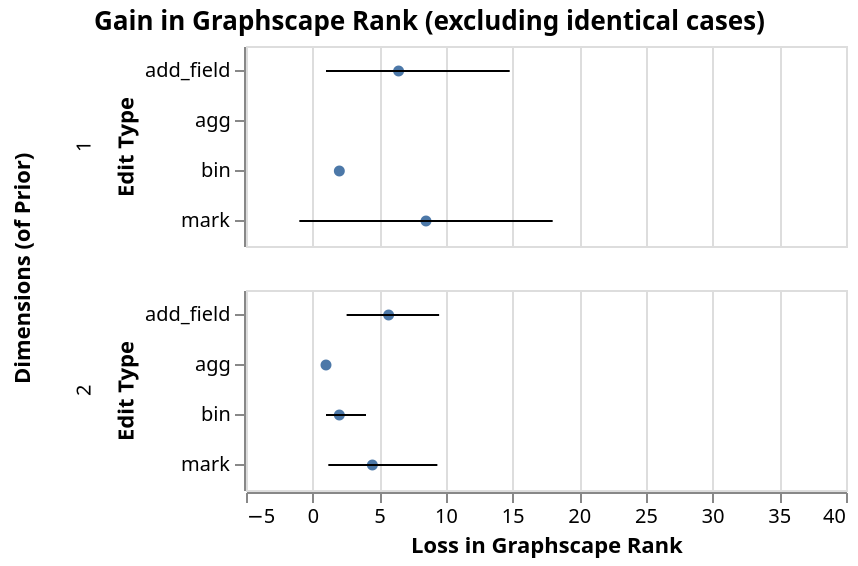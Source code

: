{
  "$schema": "https://vega.github.io/schema/vega-lite/v5.json",
  "description": "A simple bar chart with embedded data.",
  "facet": {
    "row": {
      "field": "prior_dimensions",
      "type": "nominal",
      "title": "Dimensions (of Prior)"
    }
  },
  "title": {
    "text": "Gain in Graphscape Rank (excluding identical cases)",
    "anchor": "middle"
  },
  "background": "white",
  "transform": [
    {
      "filter": "datum.prior_dimensions !== null && !(datum.delta_dr === 0 && datum.delta_gr === 0)"
    },
    {
      "calculate": "-datum.delta_dr",
      "as": "neg_delta_dr"
    }
  ],
  "spec": {
    "width": 300,
    "height": 100,
    "encoding": {
      "y": {
        "field": "edit_type",
        "type": "nominal",
        "title": "Edit Type"
      }
    },
    "layer": [
      {
        "mark": {
          "type": "point",
          "filled": true
        },
        "encoding": {
          "x": {
            "field": "neg_delta_dr",
            "type": "quantitative",
            "aggregate": "mean"
          }
        }
      },
      {
        "mark": {
          "type": "errorbar",
          "extent": "ci"
        },
        "encoding": {
          "x": {
            "field": "neg_delta_dr",
            "type": "quantitative",
            "scale": {
              "domain": [
                -5,
                40
              ]
            },
            "title": "Loss in Graphscape Rank"
          }
        }
      }
    ]
  },
  "data": {
    "values": [
      {
        "prior_query": "q",
        "prior_dimensions": 1,
        "edit": "tick <> point",
        "edit_type": "mark",
        "cdr": 0,
        "adr": 0,
        "cgr": 0,
        "agr": 0,
        "delta_dr": 0,
        "delta_gr": 0,
        "anchored_gain_in_sum_rank": 0,
        "delta_dr_assume": 0,
        "delta_gr_assume": 0,
        "anchored_gain_in_sum_rank_assume": 0,
        "cds": 16,
        "cgs": 1,
        "ads": 22,
        "ags": 1
      },
      {
        "prior_query": "q",
        "prior_dimensions": 1,
        "edit": "tick <> bar",
        "edit_type": "mark",
        "cdr": 1,
        "adr": 0,
        "cgr": 5,
        "agr": 0,
        "delta_dr": 1,
        "delta_gr": 5,
        "anchored_gain_in_sum_rank": 6,
        "delta_dr_assume": 1,
        "delta_gr_assume": 5,
        "anchored_gain_in_sum_rank_assume": 6,
        "cds": 13,
        "cgs": 582,
        "ads": 19,
        "ags": 65
      },
      {
        "prior_query": "q",
        "prior_dimensions": 1,
        "edit": "tick <> line",
        "edit_type": "mark",
        "cdr": 0,
        "adr": 0,
        "cgr": 4,
        "agr": 4,
        "delta_dr": 0,
        "delta_gr": 0,
        "anchored_gain_in_sum_rank": 0,
        "delta_dr_assume": 0,
        "delta_gr_assume": 0,
        "anchored_gain_in_sum_rank_assume": 0,
        "cds": 33,
        "cgs": 583,
        "ads": 39,
        "ags": 583
      },
      {
        "prior_query": "q",
        "prior_dimensions": 1,
        "edit": "tick <> area",
        "edit_type": "mark",
        "cdr": 0,
        "adr": 0,
        "cgr": 4,
        "agr": 4,
        "delta_dr": 0,
        "delta_gr": 0,
        "anchored_gain_in_sum_rank": 0,
        "delta_dr_assume": 0,
        "delta_gr_assume": 0,
        "anchored_gain_in_sum_rank_assume": 0,
        "cds": 33,
        "cgs": 584,
        "ads": 39,
        "ags": 584
      },
      {
        "prior_query": "q",
        "prior_dimensions": 1,
        "edit": "tick <> tick",
        "edit_type": "mark",
        "cdr": 0,
        "adr": 0,
        "cgr": 0,
        "agr": 0,
        "delta_dr": 0,
        "delta_gr": 0,
        "anchored_gain_in_sum_rank": 0,
        "delta_dr_assume": 0,
        "delta_gr_assume": 0,
        "anchored_gain_in_sum_rank_assume": 0,
        "cds": 6,
        "cgs": 0,
        "ads": 12,
        "ags": 0
      },
      {
        "prior_query": "q",
        "prior_dimensions": null,
        "edit": "tick <> rect",
        "edit_type": null,
        "cdr": null,
        "adr": null,
        "cgr": null,
        "agr": null,
        "delta_dr": null,
        "delta_gr": null,
        "anchored_gain_in_sum_rank": null,
        "delta_dr_assume": null,
        "delta_gr_assume": null,
        "anchored_gain_in_sum_rank_assume": null,
        "cds": null,
        "cgs": null,
        "ads": null,
        "ags": null
      },
      {
        "prior_query": "q",
        "prior_dimensions": 1,
        "edit": "+ raw(q)",
        "edit_type": "add_field",
        "cdr": 1,
        "adr": 0,
        "cgr": null,
        "agr": 9,
        "delta_dr": 1,
        "delta_gr": null,
        "anchored_gain_in_sum_rank": null,
        "delta_dr_assume": 1,
        "delta_gr_assume": 32,
        "anchored_gain_in_sum_rank_assume": 33,
        "cds": 12,
        "cgs": 1375,
        "ads": 18,
        "ags": 460
      },
      {
        "prior_query": "q",
        "prior_dimensions": 1,
        "edit": "+ bin(q)",
        "edit_type": "add_field",
        "cdr": 0,
        "adr": 2,
        "cgr": null,
        "agr": 5,
        "delta_dr": -2,
        "delta_gr": null,
        "anchored_gain_in_sum_rank": null,
        "delta_dr_assume": -2,
        "delta_gr_assume": 36,
        "anchored_gain_in_sum_rank_assume": 34,
        "cds": 15,
        "cgs": 1374,
        "ads": 22,
        "ags": 459
      },
      {
        "prior_query": "q",
        "prior_dimensions": 1,
        "edit": "+ agg(q)",
        "edit_type": "add_field",
        "cdr": 0,
        "adr": 0,
        "cgr": 26,
        "agr": 26,
        "delta_dr": 0,
        "delta_gr": 0,
        "anchored_gain_in_sum_rank": 0,
        "delta_dr_assume": 0,
        "delta_gr_assume": 0,
        "anchored_gain_in_sum_rank_assume": 0,
        "cds": 20,
        "cgs": 583,
        "ads": 26,
        "ags": 583
      },
      {
        "prior_query": "q",
        "prior_dimensions": 1,
        "edit": "+ raw(n)",
        "edit_type": "add_field",
        "cdr": 0,
        "adr": 0,
        "cgr": 5,
        "agr": 5,
        "delta_dr": 0,
        "delta_gr": 0,
        "anchored_gain_in_sum_rank": 0,
        "delta_dr_assume": 0,
        "delta_gr_assume": 0,
        "anchored_gain_in_sum_rank_assume": 0,
        "cds": 24,
        "cgs": 459,
        "ads": 30,
        "ags": 459
      },
      {
        "prior_query": "q",
        "prior_dimensions": 1,
        "edit": "<- bin(q)",
        "edit_type": "bin",
        "cdr": 0,
        "adr": 2,
        "cgr": 13,
        "agr": 6,
        "delta_dr": -2,
        "delta_gr": 7,
        "anchored_gain_in_sum_rank": 5,
        "delta_dr_assume": -2,
        "delta_gr_assume": 7,
        "anchored_gain_in_sum_rank_assume": 5,
        "cds": 13,
        "cgs": 582,
        "ads": 20,
        "ags": 522
      },
      {
        "prior_query": "q",
        "prior_dimensions": 1,
        "edit": "<- agg(q)",
        "edit_type": "agg",
        "cdr": 0,
        "adr": 0,
        "cgr": 2,
        "agr": 2,
        "delta_dr": 0,
        "delta_gr": 0,
        "anchored_gain_in_sum_rank": 0,
        "delta_dr_assume": 0,
        "delta_gr_assume": 0,
        "anchored_gain_in_sum_rank_assume": 0,
        "cds": 13,
        "cgs": 65,
        "ads": 19,
        "ags": 65
      },
      {
        "prior_query": "q x q",
        "prior_dimensions": 2,
        "edit": "point <> point",
        "edit_type": "mark",
        "cdr": 0,
        "adr": 1,
        "cgr": null,
        "agr": 0,
        "delta_dr": -1,
        "delta_gr": null,
        "anchored_gain_in_sum_rank": null,
        "delta_dr_assume": -1,
        "delta_gr_assume": 41,
        "anchored_gain_in_sum_rank_assume": 40,
        "cds": 12,
        "cgs": 888,
        "ads": 24,
        "ags": 0
      },
      {
        "prior_query": "q x q",
        "prior_dimensions": 2,
        "edit": "point <> bar",
        "edit_type": "mark",
        "cdr": 0,
        "adr": 1,
        "cgr": 7,
        "agr": 1,
        "delta_dr": -1,
        "delta_gr": 6,
        "anchored_gain_in_sum_rank": 5,
        "delta_dr_assume": -1,
        "delta_gr_assume": 6,
        "anchored_gain_in_sum_rank_assume": 5,
        "cds": 20,
        "cgs": 1075,
        "ads": 32,
        "ags": 187
      },
      {
        "prior_query": "q x q",
        "prior_dimensions": 2,
        "edit": "point <> line",
        "edit_type": "mark",
        "cdr": 1,
        "adr": 1,
        "cgr": 0,
        "agr": 0,
        "delta_dr": 0,
        "delta_gr": 0,
        "anchored_gain_in_sum_rank": 0,
        "delta_dr_assume": 0,
        "delta_gr_assume": 0,
        "anchored_gain_in_sum_rank_assume": 0,
        "cds": 32,
        "cgs": 3,
        "ads": 44,
        "ags": 3
      },
      {
        "prior_query": "q x q",
        "prior_dimensions": 2,
        "edit": "point <> area",
        "edit_type": "mark",
        "cdr": 0,
        "adr": 1,
        "cgr": 20,
        "agr": 0,
        "delta_dr": -1,
        "delta_gr": 20,
        "anchored_gain_in_sum_rank": 19,
        "delta_dr_assume": -1,
        "delta_gr_assume": 20,
        "anchored_gain_in_sum_rank_assume": 19,
        "cds": 32,
        "cgs": 892,
        "ads": 44,
        "ags": 4
      },
      {
        "prior_query": "q x q",
        "prior_dimensions": 2,
        "edit": "point <> tick",
        "edit_type": "mark",
        "cdr": 1,
        "adr": 3,
        "cgr": 1,
        "agr": 0,
        "delta_dr": -2,
        "delta_gr": 1,
        "anchored_gain_in_sum_rank": -1,
        "delta_dr_assume": -2,
        "delta_gr_assume": 1,
        "anchored_gain_in_sum_rank_assume": -1,
        "cds": 15,
        "cgs": 123,
        "ads": 28,
        "ags": 63
      },
      {
        "prior_query": "q x q",
        "prior_dimensions": 2,
        "edit": "point <> rect",
        "edit_type": "mark",
        "cdr": 1,
        "adr": 8,
        "cgr": 7,
        "agr": 4,
        "delta_dr": -7,
        "delta_gr": 3,
        "anchored_gain_in_sum_rank": -4,
        "delta_dr_assume": -7,
        "delta_gr_assume": 3,
        "anchored_gain_in_sum_rank_assume": -4,
        "cds": 33,
        "cgs": 698,
        "ads": 47,
        "ags": 578
      },
      {
        "prior_query": "q x q",
        "prior_dimensions": 2,
        "edit": "+ raw(q)",
        "edit_type": "add_field",
        "cdr": 0,
        "adr": 2,
        "cgr": null,
        "agr": 0,
        "delta_dr": -2,
        "delta_gr": null,
        "anchored_gain_in_sum_rank": null,
        "delta_dr_assume": -2,
        "delta_gr_assume": 41,
        "anchored_gain_in_sum_rank_assume": 39,
        "cds": 20,
        "cgs": 1370,
        "ads": 32,
        "ags": 453
      },
      {
        "prior_query": "q x q",
        "prior_dimensions": 2,
        "edit": "+ bin(q)",
        "edit_type": "add_field",
        "cdr": 0,
        "adr": null,
        "cgr": null,
        "agr": 0,
        "delta_dr": null,
        "delta_gr": null,
        "anchored_gain_in_sum_rank": null,
        "delta_dr_assume": -41,
        "delta_gr_assume": 41,
        "anchored_gain_in_sum_rank_assume": 0,
        "cds": 31,
        "cgs": 1999,
        "ads": 46,
        "ags": 453
      },
      {
        "prior_query": "q x q",
        "prior_dimensions": 2,
        "edit": "+ agg(q)",
        "edit_type": "add_field",
        "cdr": 1,
        "adr": 6,
        "cgr": null,
        "agr": 27,
        "delta_dr": -5,
        "delta_gr": null,
        "anchored_gain_in_sum_rank": null,
        "delta_dr_assume": -5,
        "delta_gr_assume": 14,
        "anchored_gain_in_sum_rank_assume": 9,
        "cds": 31,
        "cgs": 697,
        "ads": 45,
        "ags": 577
      },
      {
        "prior_query": "q x q",
        "prior_dimensions": 2,
        "edit": "+ raw(n)",
        "edit_type": "add_field",
        "cdr": 0,
        "adr": 2,
        "cgr": null,
        "agr": 3,
        "delta_dr": -2,
        "delta_gr": null,
        "anchored_gain_in_sum_rank": null,
        "delta_dr_assume": -2,
        "delta_gr_assume": 38,
        "anchored_gain_in_sum_rank_assume": 36,
        "cds": 39,
        "cgs": 1999,
        "ads": 52,
        "ags": 457
      },
      {
        "prior_query": "q x q",
        "prior_dimensions": 2,
        "edit": "<- bin(q)",
        "edit_type": "bin",
        "cdr": 0,
        "adr": 4,
        "cgr": null,
        "agr": 1,
        "delta_dr": -4,
        "delta_gr": null,
        "anchored_gain_in_sum_rank": null,
        "delta_dr_assume": -4,
        "delta_gr_assume": 40,
        "anchored_gain_in_sum_rank_assume": 36,
        "cds": 15,
        "cgs": 1011,
        "ads": 29,
        "ags": 63
      },
      {
        "prior_query": "q x q",
        "prior_dimensions": 2,
        "edit": "<- agg(q)",
        "edit_type": "agg",
        "cdr": 0,
        "adr": 1,
        "cgr": 15,
        "agr": 7,
        "delta_dr": -1,
        "delta_gr": 8,
        "anchored_gain_in_sum_rank": 7,
        "delta_dr_assume": -1,
        "delta_gr_assume": 8,
        "anchored_gain_in_sum_rank_assume": 7,
        "cds": 20,
        "cgs": 187,
        "ads": 33,
        "ags": 127
      },
      {
        "prior_query": "q x bin(q)",
        "prior_dimensions": 2,
        "edit": "tick <> point",
        "edit_type": "mark",
        "cdr": 1,
        "adr": 4,
        "cgr": 17,
        "agr": 0,
        "delta_dr": -3,
        "delta_gr": 17,
        "anchored_gain_in_sum_rank": 14,
        "delta_dr_assume": -3,
        "delta_gr_assume": 17,
        "anchored_gain_in_sum_rank_assume": 14,
        "cds": 24,
        "cgs": 575,
        "ads": 40,
        "ags": 1
      },
      {
        "prior_query": "q x bin(q)",
        "prior_dimensions": 2,
        "edit": "tick <> bar",
        "edit_type": "mark",
        "cdr": 0,
        "adr": 0,
        "cgr": 0,
        "agr": 0,
        "delta_dr": 0,
        "delta_gr": 0,
        "anchored_gain_in_sum_rank": 0,
        "delta_dr_assume": 0,
        "delta_gr_assume": 0,
        "anchored_gain_in_sum_rank_assume": 0,
        "cds": 20,
        "cgs": 65,
        "ads": 35,
        "ags": 65
      },
      {
        "prior_query": "q x bin(q)",
        "prior_dimensions": 2,
        "edit": "tick <> line",
        "edit_type": "mark",
        "cdr": 0,
        "adr": 0,
        "cgr": 0,
        "agr": 0,
        "delta_dr": 0,
        "delta_gr": 0,
        "anchored_gain_in_sum_rank": 0,
        "delta_dr_assume": 0,
        "delta_gr_assume": 0,
        "anchored_gain_in_sum_rank_assume": 0,
        "cds": 35,
        "cgs": 3,
        "ads": 50,
        "ags": 3
      },
      {
        "prior_query": "q x bin(q)",
        "prior_dimensions": 2,
        "edit": "tick <> area",
        "edit_type": "mark",
        "cdr": 0,
        "adr": 0,
        "cgr": 0,
        "agr": 0,
        "delta_dr": 0,
        "delta_gr": 0,
        "anchored_gain_in_sum_rank": 0,
        "delta_dr_assume": 0,
        "delta_gr_assume": 0,
        "anchored_gain_in_sum_rank_assume": 0,
        "cds": 40,
        "cgs": 67,
        "ads": 55,
        "ags": 67
      },
      {
        "prior_query": "q x bin(q)",
        "prior_dimensions": 2,
        "edit": "tick <> tick",
        "edit_type": "mark",
        "cdr": 0,
        "adr": 0,
        "cgr": 0,
        "agr": 0,
        "delta_dr": 0,
        "delta_gr": 0,
        "anchored_gain_in_sum_rank": 0,
        "delta_dr_assume": 0,
        "delta_gr_assume": 0,
        "anchored_gain_in_sum_rank_assume": 0,
        "cds": 15,
        "cgs": 0,
        "ads": 30,
        "ags": 0
      },
      {
        "prior_query": "q x bin(q)",
        "prior_dimensions": 2,
        "edit": "tick <> rect",
        "edit_type": "mark",
        "cdr": 1,
        "adr": 2,
        "cgr": 4,
        "agr": 3,
        "delta_dr": -1,
        "delta_gr": 1,
        "anchored_gain_in_sum_rank": 0,
        "delta_dr_assume": -1,
        "delta_gr_assume": 1,
        "anchored_gain_in_sum_rank_assume": 0,
        "cds": 33,
        "cgs": 576,
        "ads": 49,
        "ags": 516
      },
      {
        "prior_query": "q x bin(q)",
        "prior_dimensions": 2,
        "edit": "+ raw(q)",
        "edit_type": "add_field",
        "cdr": 5,
        "adr": 19,
        "cgr": null,
        "agr": 0,
        "delta_dr": -14,
        "delta_gr": null,
        "anchored_gain_in_sum_rank": null,
        "delta_dr_assume": -14,
        "delta_gr_assume": 41,
        "anchored_gain_in_sum_rank_assume": 27,
        "cds": 31,
        "cgs": 1878,
        "ads": 47,
        "ags": 454
      },
      {
        "prior_query": "q x bin(q)",
        "prior_dimensions": 2,
        "edit": "+ bin(q)",
        "edit_type": "add_field",
        "cdr": 2,
        "adr": null,
        "cgr": null,
        "agr": 3,
        "delta_dr": null,
        "delta_gr": null,
        "anchored_gain_in_sum_rank": null,
        "delta_dr_assume": -39,
        "delta_gr_assume": 38,
        "anchored_gain_in_sum_rank_assume": -1,
        "cds": 31,
        "cgs": 1878,
        "ads": 52,
        "ags": 457
      },
      {
        "prior_query": "q x bin(q)",
        "prior_dimensions": 2,
        "edit": "+ agg(q)",
        "edit_type": "add_field",
        "cdr": 0,
        "adr": 4,
        "cgr": 15,
        "agr": 6,
        "delta_dr": -4,
        "delta_gr": 9,
        "anchored_gain_in_sum_rank": 5,
        "delta_dr_assume": -4,
        "delta_gr_assume": 9,
        "anchored_gain_in_sum_rank_assume": 5,
        "cds": 31,
        "cgs": 576,
        "ads": 47,
        "ags": 516
      },
      {
        "prior_query": "q x bin(q)",
        "prior_dimensions": 2,
        "edit": "+ raw(n)",
        "edit_type": "add_field",
        "cdr": 0,
        "adr": 8,
        "cgr": null,
        "agr": 3,
        "delta_dr": -8,
        "delta_gr": null,
        "anchored_gain_in_sum_rank": null,
        "delta_dr_assume": -8,
        "delta_gr_assume": 38,
        "anchored_gain_in_sum_rank_assume": 30,
        "cds": 39,
        "cgs": 1434,
        "ads": 58,
        "ags": 457
      },
      {
        "prior_query": "q x bin(q)",
        "prior_dimensions": 2,
        "edit": "<- bin(q)",
        "edit_type": "bin",
        "cdr": 1,
        "adr": 2,
        "cgr": 9,
        "agr": 6,
        "delta_dr": -1,
        "delta_gr": 3,
        "anchored_gain_in_sum_rank": 2,
        "delta_dr_assume": -1,
        "delta_gr_assume": 3,
        "anchored_gain_in_sum_rank_assume": 2,
        "cds": 24,
        "cgs": 575,
        "ads": 40,
        "ags": 515
      },
      {
        "prior_query": "q x bin(q)",
        "prior_dimensions": 2,
        "edit": "<- agg(q)",
        "edit_type": "agg",
        "cdr": 0,
        "adr": 0,
        "cgr": 2,
        "agr": 2,
        "delta_dr": 0,
        "delta_gr": 0,
        "anchored_gain_in_sum_rank": 0,
        "delta_dr_assume": 0,
        "delta_gr_assume": 0,
        "anchored_gain_in_sum_rank_assume": 0,
        "cds": 20,
        "cgs": 65,
        "ads": 35,
        "ags": 65
      },
      {
        "prior_query": "q x agg(q)",
        "prior_dimensions": 2,
        "edit": "bar <> point",
        "edit_type": "mark",
        "cdr": 0,
        "adr": 4,
        "cgr": 7,
        "agr": 5,
        "delta_dr": -4,
        "delta_gr": 2,
        "anchored_gain_in_sum_rank": -2,
        "delta_dr_assume": -4,
        "delta_gr_assume": 2,
        "anchored_gain_in_sum_rank_assume": -2,
        "cds": 24,
        "cgs": 187,
        "ads": 46,
        "ags": 127
      },
      {
        "prior_query": "q x agg(q)",
        "prior_dimensions": 2,
        "edit": "bar <> bar",
        "edit_type": "mark",
        "cdr": 0,
        "adr": 0,
        "cgr": 0,
        "agr": 0,
        "delta_dr": 0,
        "delta_gr": 0,
        "anchored_gain_in_sum_rank": 0,
        "delta_dr_assume": 0,
        "delta_gr_assume": 0,
        "anchored_gain_in_sum_rank_assume": 0,
        "cds": 20,
        "cgs": 0,
        "ads": 40,
        "ags": 0
      },
      {
        "prior_query": "q x agg(q)",
        "prior_dimensions": 2,
        "edit": "bar <> line",
        "edit_type": "mark",
        "cdr": 0,
        "adr": 0,
        "cgr": 0,
        "agr": 0,
        "delta_dr": 0,
        "delta_gr": 0,
        "anchored_gain_in_sum_rank": 0,
        "delta_dr_assume": 0,
        "delta_gr_assume": 0,
        "anchored_gain_in_sum_rank_assume": 0,
        "cds": 40,
        "cgs": 4,
        "ads": 60,
        "ags": 4
      },
      {
        "prior_query": "q x agg(q)",
        "prior_dimensions": 2,
        "edit": "bar <> area",
        "edit_type": "mark",
        "cdr": 0,
        "adr": 0,
        "cgr": 0,
        "agr": 0,
        "delta_dr": 0,
        "delta_gr": 0,
        "anchored_gain_in_sum_rank": 0,
        "delta_dr_assume": 0,
        "delta_gr_assume": 0,
        "anchored_gain_in_sum_rank_assume": 0,
        "cds": 40,
        "cgs": 3,
        "ads": 60,
        "ags": 3
      },
      {
        "prior_query": "q x agg(q)",
        "prior_dimensions": 2,
        "edit": "bar <> tick",
        "edit_type": "mark",
        "cdr": 0,
        "adr": 0,
        "cgr": 0,
        "agr": 0,
        "delta_dr": 0,
        "delta_gr": 0,
        "anchored_gain_in_sum_rank": 0,
        "delta_dr_assume": 0,
        "delta_gr_assume": 0,
        "anchored_gain_in_sum_rank_assume": 0,
        "cds": 45,
        "cgs": 2,
        "ads": 65,
        "ags": 2
      },
      {
        "prior_query": "q x agg(q)",
        "prior_dimensions": null,
        "edit": "bar <> rect",
        "edit_type": null,
        "cdr": null,
        "adr": null,
        "cgr": null,
        "agr": null,
        "delta_dr": null,
        "delta_gr": null,
        "anchored_gain_in_sum_rank": null,
        "delta_dr_assume": null,
        "delta_gr_assume": null,
        "anchored_gain_in_sum_rank_assume": null,
        "cds": null,
        "cgs": null,
        "ads": null,
        "ags": null
      },
      {
        "prior_query": "q x agg(q)",
        "prior_dimensions": 2,
        "edit": "+ raw(q)",
        "edit_type": "add_field",
        "cdr": 2,
        "adr": null,
        "cgr": null,
        "agr": 0,
        "delta_dr": null,
        "delta_gr": null,
        "anchored_gain_in_sum_rank": null,
        "delta_dr_assume": -39,
        "delta_gr_assume": 41,
        "anchored_gain_in_sum_rank_assume": 2,
        "cds": 31,
        "cgs": 1816,
        "ads": 61,
        "ags": 455
      },
      {
        "prior_query": "q x agg(q)",
        "prior_dimensions": 2,
        "edit": "+ bin(q)",
        "edit_type": "add_field",
        "cdr": 0,
        "adr": null,
        "cgr": null,
        "agr": 3,
        "delta_dr": null,
        "delta_gr": null,
        "anchored_gain_in_sum_rank": null,
        "delta_dr_assume": -41,
        "delta_gr_assume": 38,
        "anchored_gain_in_sum_rank_assume": -3,
        "cds": 31,
        "cgs": 1372,
        "ads": 62,
        "ags": 457
      },
      {
        "prior_query": "q x agg(q)",
        "prior_dimensions": 2,
        "edit": "+ agg(q)",
        "edit_type": "add_field",
        "cdr": 1,
        "adr": null,
        "cgr": 21,
        "agr": 0,
        "delta_dr": null,
        "delta_gr": 21,
        "anchored_gain_in_sum_rank": null,
        "delta_dr_assume": -40,
        "delta_gr_assume": 21,
        "anchored_gain_in_sum_rank_assume": -19,
        "cds": 37,
        "cgs": 640,
        "ads": 61,
        "ags": 455
      },
      {
        "prior_query": "q x agg(q)",
        "prior_dimensions": 2,
        "edit": "+ raw(n)",
        "edit_type": "add_field",
        "cdr": 0,
        "adr": 9,
        "cgr": null,
        "agr": 1,
        "delta_dr": -9,
        "delta_gr": null,
        "anchored_gain_in_sum_rank": null,
        "delta_dr_assume": -9,
        "delta_gr_assume": 40,
        "anchored_gain_in_sum_rank_assume": 31,
        "cds": 39,
        "cgs": 1372,
        "ads": 68,
        "ags": 457
      },
      {
        "prior_query": "q x agg(q)",
        "prior_dimensions": 2,
        "edit": "<- bin(q)",
        "edit_type": "bin",
        "cdr": 0,
        "adr": 0,
        "cgr": 0,
        "agr": 0,
        "delta_dr": 0,
        "delta_gr": 0,
        "anchored_gain_in_sum_rank": 0,
        "delta_dr_assume": 0,
        "delta_gr_assume": 0,
        "anchored_gain_in_sum_rank_assume": 0,
        "cds": 20,
        "cgs": 0,
        "ads": 40,
        "ags": 0
      },
      {
        "prior_query": "q x agg(q)",
        "prior_dimensions": 2,
        "edit": "<- agg(q)",
        "edit_type": "agg",
        "cdr": 0,
        "adr": 1,
        "cgr": 25,
        "agr": 3,
        "delta_dr": -1,
        "delta_gr": 22,
        "anchored_gain_in_sum_rank": 21,
        "delta_dr_assume": -1,
        "delta_gr_assume": 22,
        "anchored_gain_in_sum_rank_assume": 21,
        "cds": 24,
        "cgs": 1075,
        "ads": 44,
        "ags": 187
      },
      {
        "prior_query": "q x n",
        "prior_dimensions": 2,
        "edit": "tick <> point",
        "edit_type": "mark",
        "cdr": 0,
        "adr": 2,
        "cgr": 13,
        "agr": 0,
        "delta_dr": -2,
        "delta_gr": 13,
        "anchored_gain_in_sum_rank": 11,
        "delta_dr_assume": -2,
        "delta_gr_assume": 13,
        "anchored_gain_in_sum_rank_assume": 11,
        "cds": 32,
        "cgs": 575,
        "ads": 58,
        "ags": 1
      },
      {
        "prior_query": "q x n",
        "prior_dimensions": 2,
        "edit": "tick <> bar",
        "edit_type": "mark",
        "cdr": 0,
        "adr": 0,
        "cgr": 0,
        "agr": 0,
        "delta_dr": 0,
        "delta_gr": 0,
        "anchored_gain_in_sum_rank": 0,
        "delta_dr_assume": 0,
        "delta_gr_assume": 0,
        "anchored_gain_in_sum_rank_assume": 0,
        "cds": 29,
        "cgs": 65,
        "ads": 53,
        "ags": 65
      },
      {
        "prior_query": "q x n",
        "prior_dimensions": 2,
        "edit": "tick <> line",
        "edit_type": "mark",
        "cdr": 0,
        "adr": 0,
        "cgr": 0,
        "agr": 0,
        "delta_dr": 0,
        "delta_gr": 0,
        "anchored_gain_in_sum_rank": 0,
        "delta_dr_assume": 0,
        "delta_gr_assume": 0,
        "anchored_gain_in_sum_rank_assume": 0,
        "cds": 44,
        "cgs": 3,
        "ads": 68,
        "ags": 3
      },
      {
        "prior_query": "q x n",
        "prior_dimensions": 2,
        "edit": "tick <> area",
        "edit_type": "mark",
        "cdr": 0,
        "adr": 0,
        "cgr": 0,
        "agr": 0,
        "delta_dr": 0,
        "delta_gr": 0,
        "anchored_gain_in_sum_rank": 0,
        "delta_dr_assume": 0,
        "delta_gr_assume": 0,
        "anchored_gain_in_sum_rank_assume": 0,
        "cds": 49,
        "cgs": 67,
        "ads": 73,
        "ags": 67
      },
      {
        "prior_query": "q x n",
        "prior_dimensions": 2,
        "edit": "tick <> tick",
        "edit_type": "mark",
        "cdr": 0,
        "adr": 0,
        "cgr": 0,
        "agr": 0,
        "delta_dr": 0,
        "delta_gr": 0,
        "anchored_gain_in_sum_rank": 0,
        "delta_dr_assume": 0,
        "delta_gr_assume": 0,
        "anchored_gain_in_sum_rank_assume": 0,
        "cds": 24,
        "cgs": 0,
        "ads": 48,
        "ags": 0
      },
      {
        "prior_query": "q x n",
        "prior_dimensions": 2,
        "edit": "tick <> rect",
        "edit_type": "mark",
        "cdr": 0,
        "adr": 0,
        "cgr": 3,
        "agr": 3,
        "delta_dr": 0,
        "delta_gr": 0,
        "anchored_gain_in_sum_rank": 0,
        "delta_dr_assume": 0,
        "delta_gr_assume": 0,
        "anchored_gain_in_sum_rank_assume": 0,
        "cds": 41,
        "cgs": 576,
        "ads": 65,
        "ags": 576
      },
      {
        "prior_query": "q x n",
        "prior_dimensions": 2,
        "edit": "+ raw(q)",
        "edit_type": "add_field",
        "cdr": 1,
        "adr": 9,
        "cgr": 24,
        "agr": 1,
        "delta_dr": -8,
        "delta_gr": 23,
        "anchored_gain_in_sum_rank": 15,
        "delta_dr_assume": -8,
        "delta_gr_assume": 23,
        "anchored_gain_in_sum_rank_assume": 15,
        "cds": 39,
        "cgs": 576,
        "ads": 64,
        "ags": 455
      },
      {
        "prior_query": "q x n",
        "prior_dimensions": 2,
        "edit": "+ bin(q)",
        "edit_type": "add_field",
        "cdr": 0,
        "adr": null,
        "cgr": null,
        "agr": 1,
        "delta_dr": null,
        "delta_gr": null,
        "anchored_gain_in_sum_rank": null,
        "delta_dr_assume": -41,
        "delta_gr_assume": 40,
        "anchored_gain_in_sum_rank_assume": -1,
        "cds": 39,
        "cgs": 1434,
        "ads": 70,
        "ags": 457
      },
      {
        "prior_query": "q x n",
        "prior_dimensions": 2,
        "edit": "+ agg(q)",
        "edit_type": "add_field",
        "cdr": 0,
        "adr": 1,
        "cgr": 13,
        "agr": 6,
        "delta_dr": -1,
        "delta_gr": 7,
        "anchored_gain_in_sum_rank": 6,
        "delta_dr_assume": -1,
        "delta_gr_assume": 7,
        "anchored_gain_in_sum_rank_assume": 6,
        "cds": 39,
        "cgs": 576,
        "ads": 64,
        "ags": 516
      },
      {
        "prior_query": "q x n",
        "prior_dimensions": 2,
        "edit": "+ raw(n)",
        "edit_type": "add_field",
        "cdr": 2,
        "adr": 1,
        "cgr": 4,
        "agr": 2,
        "delta_dr": 1,
        "delta_gr": 2,
        "anchored_gain_in_sum_rank": 3,
        "delta_dr_assume": 1,
        "delta_gr_assume": 2,
        "anchored_gain_in_sum_rank_assume": 3,
        "cds": 38,
        "cgs": 457,
        "ads": 62,
        "ags": 455
      },
      {
        "prior_query": "q x n",
        "prior_dimensions": 2,
        "edit": "<- bin(q)",
        "edit_type": "bin",
        "cdr": 0,
        "adr": 1,
        "cgr": 7,
        "agr": 4,
        "delta_dr": -1,
        "delta_gr": 3,
        "anchored_gain_in_sum_rank": 2,
        "delta_dr_assume": -1,
        "delta_gr_assume": 3,
        "anchored_gain_in_sum_rank_assume": 2,
        "cds": 32,
        "cgs": 575,
        "ads": 57,
        "ags": 515
      },
      {
        "prior_query": "q x n",
        "prior_dimensions": 2,
        "edit": "<- agg(q)",
        "edit_type": "agg",
        "cdr": 0,
        "adr": 0,
        "cgr": 2,
        "agr": 2,
        "delta_dr": 0,
        "delta_gr": 0,
        "anchored_gain_in_sum_rank": 0,
        "delta_dr_assume": 0,
        "delta_gr_assume": 0,
        "anchored_gain_in_sum_rank_assume": 0,
        "cds": 29,
        "cgs": 65,
        "ads": 53,
        "ags": 65
      },
      {
        "prior_query": "bin(q)",
        "prior_dimensions": 1,
        "edit": "bar <> point",
        "edit_type": "mark",
        "cdr": 0,
        "adr": 0,
        "cgr": 0,
        "agr": 0,
        "delta_dr": 0,
        "delta_gr": 0,
        "anchored_gain_in_sum_rank": 0,
        "delta_dr_assume": 0,
        "delta_gr_assume": 0,
        "anchored_gain_in_sum_rank_assume": 0,
        "cds": 33,
        "cgs": 2,
        "ads": 46,
        "ags": 2
      },
      {
        "prior_query": "bin(q)",
        "prior_dimensions": 1,
        "edit": "bar <> bar",
        "edit_type": "mark",
        "cdr": 0,
        "adr": 0,
        "cgr": 0,
        "agr": 0,
        "delta_dr": 0,
        "delta_gr": 0,
        "anchored_gain_in_sum_rank": 0,
        "delta_dr_assume": 0,
        "delta_gr_assume": 0,
        "anchored_gain_in_sum_rank_assume": 0,
        "cds": 13,
        "cgs": 0,
        "ads": 26,
        "ags": 0
      },
      {
        "prior_query": "bin(q)",
        "prior_dimensions": 1,
        "edit": "bar <> line",
        "edit_type": "mark",
        "cdr": 0,
        "adr": 0,
        "cgr": 0,
        "agr": 0,
        "delta_dr": 0,
        "delta_gr": 0,
        "anchored_gain_in_sum_rank": 0,
        "delta_dr_assume": 0,
        "delta_gr_assume": 0,
        "anchored_gain_in_sum_rank_assume": 0,
        "cds": 33,
        "cgs": 4,
        "ads": 46,
        "ags": 4
      },
      {
        "prior_query": "bin(q)",
        "prior_dimensions": 1,
        "edit": "bar <> area",
        "edit_type": "mark",
        "cdr": 0,
        "adr": 0,
        "cgr": 0,
        "agr": 0,
        "delta_dr": 0,
        "delta_gr": 0,
        "anchored_gain_in_sum_rank": 0,
        "delta_dr_assume": 0,
        "delta_gr_assume": 0,
        "anchored_gain_in_sum_rank_assume": 0,
        "cds": 33,
        "cgs": 3,
        "ads": 46,
        "ags": 3
      },
      {
        "prior_query": "bin(q)",
        "prior_dimensions": 1,
        "edit": "bar <> tick",
        "edit_type": "mark",
        "cdr": 0,
        "adr": 0,
        "cgr": 0,
        "agr": 0,
        "delta_dr": 0,
        "delta_gr": 0,
        "anchored_gain_in_sum_rank": 0,
        "delta_dr_assume": 0,
        "delta_gr_assume": 0,
        "anchored_gain_in_sum_rank_assume": 0,
        "cds": 38,
        "cgs": 2,
        "ads": 51,
        "ags": 2
      },
      {
        "prior_query": "bin(q)",
        "prior_dimensions": null,
        "edit": "bar <> rect",
        "edit_type": null,
        "cdr": null,
        "adr": null,
        "cgr": null,
        "agr": null,
        "delta_dr": null,
        "delta_gr": null,
        "anchored_gain_in_sum_rank": null,
        "delta_dr_assume": null,
        "delta_gr_assume": null,
        "anchored_gain_in_sum_rank_assume": null,
        "cds": null,
        "cgs": null,
        "ads": null,
        "ags": null
      },
      {
        "prior_query": "bin(q)",
        "prior_dimensions": 1,
        "edit": "+ raw(q)",
        "edit_type": "add_field",
        "cdr": 0,
        "adr": 0,
        "cgr": 16,
        "agr": 16,
        "delta_dr": 0,
        "delta_gr": 0,
        "anchored_gain_in_sum_rank": 0,
        "delta_dr_assume": 0,
        "delta_gr_assume": 0,
        "anchored_gain_in_sum_rank_assume": 0,
        "cds": 15,
        "cgs": 472,
        "ads": 28,
        "ags": 472
      },
      {
        "prior_query": "bin(q)",
        "prior_dimensions": 1,
        "edit": "+ bin(q)",
        "edit_type": "add_field",
        "cdr": 0,
        "adr": null,
        "cgr": null,
        "agr": 2,
        "delta_dr": null,
        "delta_gr": null,
        "anchored_gain_in_sum_rank": null,
        "delta_dr_assume": -41,
        "delta_gr_assume": 39,
        "anchored_gain_in_sum_rank_assume": -2,
        "cds": 24,
        "cgs": 1369,
        "ads": 48,
        "ags": 457
      },
      {
        "prior_query": "bin(q)",
        "prior_dimensions": 1,
        "edit": "+ agg(q)",
        "edit_type": "add_field",
        "cdr": 0,
        "adr": 0,
        "cgr": 4,
        "agr": 4,
        "delta_dr": 0,
        "delta_gr": 0,
        "anchored_gain_in_sum_rank": 0,
        "delta_dr_assume": 0,
        "delta_gr_assume": 0,
        "anchored_gain_in_sum_rank_assume": 0,
        "cds": 20,
        "cgs": 470,
        "ads": 33,
        "ags": 470
      },
      {
        "prior_query": "bin(q)",
        "prior_dimensions": 1,
        "edit": "+ raw(n)",
        "edit_type": "add_field",
        "cdr": 0,
        "adr": 11,
        "cgr": 28,
        "agr": 1,
        "delta_dr": -11,
        "delta_gr": 27,
        "anchored_gain_in_sum_rank": 16,
        "delta_dr_assume": -11,
        "delta_gr_assume": 27,
        "anchored_gain_in_sum_rank_assume": 16,
        "cds": 32,
        "cgs": 924,
        "ads": 54,
        "ags": 457
      },
      {
        "prior_query": "bin(q)",
        "prior_dimensions": 1,
        "edit": "<- bin(q)",
        "edit_type": "bin",
        "cdr": 0,
        "adr": 0,
        "cgr": 0,
        "agr": 0,
        "delta_dr": 0,
        "delta_gr": 0,
        "anchored_gain_in_sum_rank": 0,
        "delta_dr_assume": 0,
        "delta_gr_assume": 0,
        "anchored_gain_in_sum_rank_assume": 0,
        "cds": 13,
        "cgs": 0,
        "ads": 26,
        "ags": 0
      },
      {
        "prior_query": "bin(q)",
        "prior_dimensions": null,
        "edit": "<- agg(q)",
        "edit_type": null,
        "cdr": null,
        "adr": null,
        "cgr": null,
        "agr": null,
        "delta_dr": null,
        "delta_gr": null,
        "anchored_gain_in_sum_rank": null,
        "delta_dr_assume": null,
        "delta_gr_assume": null,
        "anchored_gain_in_sum_rank_assume": null,
        "cds": null,
        "cgs": null,
        "ads": null,
        "ags": null
      },
      {
        "prior_query": "bin(q) x bin(q)",
        "prior_dimensions": 2,
        "edit": "point <> point",
        "edit_type": "mark",
        "cdr": 1,
        "adr": 1,
        "cgr": 0,
        "agr": 0,
        "delta_dr": 0,
        "delta_gr": 0,
        "anchored_gain_in_sum_rank": 0,
        "delta_dr_assume": 0,
        "delta_gr_assume": 0,
        "anchored_gain_in_sum_rank_assume": 0,
        "cds": 24,
        "cgs": 0,
        "ads": 48,
        "ags": 0
      },
      {
        "prior_query": "bin(q) x bin(q)",
        "prior_dimensions": 2,
        "edit": "point <> bar",
        "edit_type": "mark",
        "cdr": 0,
        "adr": 0,
        "cgr": 1,
        "agr": 1,
        "delta_dr": 0,
        "delta_gr": 0,
        "anchored_gain_in_sum_rank": 0,
        "delta_dr_assume": 0,
        "delta_gr_assume": 0,
        "anchored_gain_in_sum_rank_assume": 0,
        "cds": 34,
        "cgs": 904,
        "ads": 58,
        "ags": 904
      },
      {
        "prior_query": "bin(q) x bin(q)",
        "prior_dimensions": 2,
        "edit": "point <> line",
        "edit_type": "mark",
        "cdr": 0,
        "adr": 1,
        "cgr": 8,
        "agr": 1,
        "delta_dr": -1,
        "delta_gr": 7,
        "anchored_gain_in_sum_rank": 6,
        "delta_dr_assume": -1,
        "delta_gr_assume": 7,
        "anchored_gain_in_sum_rank_assume": 6,
        "cds": 54,
        "cgs": 1347,
        "ads": 78,
        "ags": 905
      },
      {
        "prior_query": "bin(q) x bin(q)",
        "prior_dimensions": 2,
        "edit": "point <> area",
        "edit_type": "mark",
        "cdr": 0,
        "adr": 0,
        "cgr": 1,
        "agr": 1,
        "delta_dr": 0,
        "delta_gr": 0,
        "anchored_gain_in_sum_rank": 0,
        "delta_dr_assume": 0,
        "delta_gr_assume": 0,
        "anchored_gain_in_sum_rank_assume": 0,
        "cds": 54,
        "cgs": 906,
        "ads": 78,
        "ags": 906
      },
      {
        "prior_query": "bin(q) x bin(q)",
        "prior_dimensions": 2,
        "edit": "point <> tick",
        "edit_type": "mark",
        "cdr": 0,
        "adr": 1,
        "cgr": 8,
        "agr": 1,
        "delta_dr": -1,
        "delta_gr": 7,
        "anchored_gain_in_sum_rank": 6,
        "delta_dr_assume": -1,
        "delta_gr_assume": 7,
        "anchored_gain_in_sum_rank_assume": 6,
        "cds": 59,
        "cgs": 1345,
        "ads": 83,
        "ags": 903
      },
      {
        "prior_query": "bin(q) x bin(q)",
        "prior_dimensions": 2,
        "edit": "point <> rect",
        "edit_type": "mark",
        "cdr": 1,
        "adr": null,
        "cgr": null,
        "agr": 0,
        "delta_dr": null,
        "delta_gr": null,
        "anchored_gain_in_sum_rank": null,
        "delta_dr_assume": -40,
        "delta_gr_assume": 41,
        "anchored_gain_in_sum_rank_assume": 1,
        "cds": 33,
        "cgs": 1342,
        "ads": 73,
        "ags": 0
      },
      {
        "prior_query": "bin(q) x bin(q)",
        "prior_dimensions": 2,
        "edit": "+ raw(q)",
        "edit_type": "add_field",
        "cdr": 1,
        "adr": 1,
        "cgr": 5,
        "agr": 5,
        "delta_dr": 0,
        "delta_gr": 0,
        "anchored_gain_in_sum_rank": 0,
        "delta_dr_assume": 0,
        "delta_gr_assume": 0,
        "anchored_gain_in_sum_rank_assume": 0,
        "cds": 31,
        "cgs": 464,
        "ads": 55,
        "ags": 464
      },
      {
        "prior_query": "bin(q) x bin(q)",
        "prior_dimensions": 2,
        "edit": "+ bin(q)",
        "edit_type": "add_field",
        "cdr": 0,
        "adr": 0,
        "cgr": 2,
        "agr": 2,
        "delta_dr": 0,
        "delta_gr": 0,
        "anchored_gain_in_sum_rank": 0,
        "delta_dr_assume": 0,
        "delta_gr_assume": 0,
        "anchored_gain_in_sum_rank_assume": 0,
        "cds": 44,
        "cgs": 457,
        "ads": 68,
        "ags": 457
      },
      {
        "prior_query": "bin(q) x bin(q)",
        "prior_dimensions": 2,
        "edit": "+ agg(q)",
        "edit_type": "add_field",
        "cdr": 0,
        "adr": 0,
        "cgr": 3,
        "agr": 3,
        "delta_dr": 0,
        "delta_gr": 0,
        "anchored_gain_in_sum_rank": 0,
        "delta_dr_assume": 0,
        "delta_gr_assume": 0,
        "anchored_gain_in_sum_rank_assume": 0,
        "cds": 31,
        "cgs": 464,
        "ads": 55,
        "ags": 464
      },
      {
        "prior_query": "bin(q) x bin(q)",
        "prior_dimensions": 2,
        "edit": "+ raw(n)",
        "edit_type": "add_field",
        "cdr": 0,
        "adr": 0,
        "cgr": 2,
        "agr": 2,
        "delta_dr": 0,
        "delta_gr": 0,
        "anchored_gain_in_sum_rank": 0,
        "delta_dr_assume": 0,
        "delta_gr_assume": 0,
        "anchored_gain_in_sum_rank_assume": 0,
        "cds": 52,
        "cgs": 457,
        "ads": 76,
        "ags": 457
      },
      {
        "prior_query": "bin(q) x bin(q)",
        "prior_dimensions": 2,
        "edit": "<- bin(q)",
        "edit_type": "bin",
        "cdr": 1,
        "adr": 1,
        "cgr": 0,
        "agr": 0,
        "delta_dr": 0,
        "delta_gr": 0,
        "anchored_gain_in_sum_rank": 0,
        "delta_dr_assume": 0,
        "delta_gr_assume": 0,
        "anchored_gain_in_sum_rank_assume": 0,
        "cds": 24,
        "cgs": 0,
        "ads": 48,
        "ags": 0
      },
      {
        "prior_query": "bin(q) x bin(q)",
        "prior_dimensions": null,
        "edit": "<- agg(q)",
        "edit_type": null,
        "cdr": null,
        "adr": null,
        "cgr": null,
        "agr": null,
        "delta_dr": null,
        "delta_gr": null,
        "anchored_gain_in_sum_rank": null,
        "delta_dr_assume": null,
        "delta_gr_assume": null,
        "anchored_gain_in_sum_rank_assume": null,
        "cds": null,
        "cgs": null,
        "ads": null,
        "ags": null
      },
      {
        "prior_query": "bin(q) x agg(q)",
        "prior_dimensions": 2,
        "edit": "bar <> point",
        "edit_type": "mark",
        "cdr": 0,
        "adr": 34,
        "cgr": 11,
        "agr": 0,
        "delta_dr": -34,
        "delta_gr": 11,
        "anchored_gain_in_sum_rank": -23,
        "delta_dr_assume": -34,
        "delta_gr_assume": 11,
        "anchored_gain_in_sum_rank_assume": -23,
        "cds": 37,
        "cgs": 902,
        "ads": 60,
        "ags": 2
      },
      {
        "prior_query": "bin(q) x agg(q)",
        "prior_dimensions": 2,
        "edit": "bar <> bar",
        "edit_type": "mark",
        "cdr": 0,
        "adr": 0,
        "cgr": 0,
        "agr": 0,
        "delta_dr": 0,
        "delta_gr": 0,
        "anchored_gain_in_sum_rank": 0,
        "delta_dr_assume": 0,
        "delta_gr_assume": 0,
        "anchored_gain_in_sum_rank_assume": 0,
        "cds": 20,
        "cgs": 0,
        "ads": 40,
        "ags": 0
      },
      {
        "prior_query": "bin(q) x agg(q)",
        "prior_dimensions": 2,
        "edit": "bar <> line",
        "edit_type": "mark",
        "cdr": 0,
        "adr": 0,
        "cgr": 0,
        "agr": 0,
        "delta_dr": 0,
        "delta_gr": 0,
        "anchored_gain_in_sum_rank": 0,
        "delta_dr_assume": 0,
        "delta_gr_assume": 0,
        "anchored_gain_in_sum_rank_assume": 0,
        "cds": 40,
        "cgs": 4,
        "ads": 60,
        "ags": 4
      },
      {
        "prior_query": "bin(q) x agg(q)",
        "prior_dimensions": 2,
        "edit": "bar <> area",
        "edit_type": "mark",
        "cdr": 0,
        "adr": 0,
        "cgr": 0,
        "agr": 0,
        "delta_dr": 0,
        "delta_gr": 0,
        "anchored_gain_in_sum_rank": 0,
        "delta_dr_assume": 0,
        "delta_gr_assume": 0,
        "anchored_gain_in_sum_rank_assume": 0,
        "cds": 40,
        "cgs": 3,
        "ads": 60,
        "ags": 3
      },
      {
        "prior_query": "bin(q) x agg(q)",
        "prior_dimensions": 2,
        "edit": "bar <> tick",
        "edit_type": "mark",
        "cdr": 0,
        "adr": 0,
        "cgr": 0,
        "agr": 0,
        "delta_dr": 0,
        "delta_gr": 0,
        "anchored_gain_in_sum_rank": 0,
        "delta_dr_assume": 0,
        "delta_gr_assume": 0,
        "anchored_gain_in_sum_rank_assume": 0,
        "cds": 45,
        "cgs": 2,
        "ads": 65,
        "ags": 2
      },
      {
        "prior_query": "bin(q) x agg(q)",
        "prior_dimensions": null,
        "edit": "bar <> rect",
        "edit_type": null,
        "cdr": null,
        "adr": null,
        "cgr": null,
        "agr": null,
        "delta_dr": null,
        "delta_gr": null,
        "anchored_gain_in_sum_rank": null,
        "delta_dr_assume": null,
        "delta_gr_assume": null,
        "anchored_gain_in_sum_rank_assume": null,
        "cds": null,
        "cgs": null,
        "ads": null,
        "ags": null
      },
      {
        "prior_query": "bin(q) x agg(q)",
        "prior_dimensions": 2,
        "edit": "+ raw(q)",
        "edit_type": "add_field",
        "cdr": 0,
        "adr": null,
        "cgr": null,
        "agr": 0,
        "delta_dr": null,
        "delta_gr": null,
        "anchored_gain_in_sum_rank": null,
        "delta_dr_assume": -41,
        "delta_gr_assume": 41,
        "anchored_gain_in_sum_rank_assume": 0,
        "cds": 31,
        "cgs": 1372,
        "ads": 61,
        "ags": 455
      },
      {
        "prior_query": "bin(q) x agg(q)",
        "prior_dimensions": 2,
        "edit": "+ bin(q)",
        "edit_type": "add_field",
        "cdr": 0,
        "adr": null,
        "cgr": null,
        "agr": 1,
        "delta_dr": null,
        "delta_gr": null,
        "anchored_gain_in_sum_rank": null,
        "delta_dr_assume": -41,
        "delta_gr_assume": 40,
        "anchored_gain_in_sum_rank_assume": -1,
        "cds": 31,
        "cgs": 1372,
        "ads": 62,
        "ags": 457
      },
      {
        "prior_query": "bin(q) x agg(q)",
        "prior_dimensions": 2,
        "edit": "+ agg(q)",
        "edit_type": "add_field",
        "cdr": 1,
        "adr": 0,
        "cgr": 36,
        "agr": 0,
        "delta_dr": 1,
        "delta_gr": 36,
        "anchored_gain_in_sum_rank": 37,
        "delta_dr_assume": 1,
        "delta_gr_assume": 36,
        "anchored_gain_in_sum_rank_assume": 37,
        "cds": 41,
        "cgs": 1372,
        "ads": 61,
        "ags": 455
      },
      {
        "prior_query": "bin(q) x agg(q)",
        "prior_dimensions": 2,
        "edit": "+ raw(n)",
        "edit_type": "add_field",
        "cdr": 0,
        "adr": 9,
        "cgr": null,
        "agr": 1,
        "delta_dr": -9,
        "delta_gr": null,
        "anchored_gain_in_sum_rank": null,
        "delta_dr_assume": -9,
        "delta_gr_assume": 40,
        "anchored_gain_in_sum_rank_assume": 31,
        "cds": 39,
        "cgs": 1372,
        "ads": 68,
        "ags": 457
      },
      {
        "prior_query": "bin(q) x agg(q)",
        "prior_dimensions": 2,
        "edit": "<- bin(q)",
        "edit_type": "bin",
        "cdr": 0,
        "adr": 0,
        "cgr": 0,
        "agr": 0,
        "delta_dr": 0,
        "delta_gr": 0,
        "anchored_gain_in_sum_rank": 0,
        "delta_dr_assume": 0,
        "delta_gr_assume": 0,
        "anchored_gain_in_sum_rank_assume": 0,
        "cds": 20,
        "cgs": 0,
        "ads": 40,
        "ags": 0
      },
      {
        "prior_query": "bin(q) x agg(q)",
        "prior_dimensions": null,
        "edit": "<- agg(q)",
        "edit_type": null,
        "cdr": null,
        "adr": null,
        "cgr": null,
        "agr": null,
        "delta_dr": null,
        "delta_gr": null,
        "anchored_gain_in_sum_rank": null,
        "delta_dr_assume": null,
        "delta_gr_assume": null,
        "anchored_gain_in_sum_rank_assume": null,
        "cds": null,
        "cgs": null,
        "ads": null,
        "ags": null
      },
      {
        "prior_query": "bin(q) x n",
        "prior_dimensions": 2,
        "edit": "point <> point",
        "edit_type": "mark",
        "cdr": 0,
        "adr": 0,
        "cgr": 0,
        "agr": 0,
        "delta_dr": 0,
        "delta_gr": 0,
        "anchored_gain_in_sum_rank": 0,
        "delta_dr_assume": 0,
        "delta_gr_assume": 0,
        "anchored_gain_in_sum_rank_assume": 0,
        "cds": 32,
        "cgs": 0,
        "ads": 64,
        "ags": 0
      },
      {
        "prior_query": "bin(q) x n",
        "prior_dimensions": 2,
        "edit": "point <> bar",
        "edit_type": "mark",
        "cdr": 0,
        "adr": 0,
        "cgr": 0,
        "agr": 0,
        "delta_dr": 0,
        "delta_gr": 0,
        "anchored_gain_in_sum_rank": 0,
        "delta_dr_assume": 0,
        "delta_gr_assume": 0,
        "anchored_gain_in_sum_rank_assume": 0,
        "cds": 41,
        "cgs": 902,
        "ads": 73,
        "ags": 902
      },
      {
        "prior_query": "bin(q) x n",
        "prior_dimensions": 2,
        "edit": "point <> line",
        "edit_type": "mark",
        "cdr": 0,
        "adr": 0,
        "cgr": 0,
        "agr": 0,
        "delta_dr": 0,
        "delta_gr": 0,
        "anchored_gain_in_sum_rank": 0,
        "delta_dr_assume": 0,
        "delta_gr_assume": 0,
        "anchored_gain_in_sum_rank_assume": 0,
        "cds": 61,
        "cgs": 903,
        "ads": 93,
        "ags": 903
      },
      {
        "prior_query": "bin(q) x n",
        "prior_dimensions": 2,
        "edit": "point <> area",
        "edit_type": "mark",
        "cdr": 0,
        "adr": 0,
        "cgr": 0,
        "agr": 0,
        "delta_dr": 0,
        "delta_gr": 0,
        "anchored_gain_in_sum_rank": 0,
        "delta_dr_assume": 0,
        "delta_gr_assume": 0,
        "anchored_gain_in_sum_rank_assume": 0,
        "cds": 61,
        "cgs": 904,
        "ads": 93,
        "ags": 904
      },
      {
        "prior_query": "bin(q) x n",
        "prior_dimensions": 2,
        "edit": "point <> tick",
        "edit_type": "mark",
        "cdr": 0,
        "adr": 0,
        "cgr": 1,
        "agr": 1,
        "delta_dr": 0,
        "delta_gr": 0,
        "anchored_gain_in_sum_rank": 0,
        "delta_dr_assume": 0,
        "delta_gr_assume": 0,
        "anchored_gain_in_sum_rank_assume": 0,
        "cds": 47,
        "cgs": 902,
        "ads": 79,
        "ags": 902
      },
      {
        "prior_query": "bin(q) x n",
        "prior_dimensions": 2,
        "edit": "point <> rect",
        "edit_type": "mark",
        "cdr": 0,
        "adr": 0,
        "cgr": 2,
        "agr": 2,
        "delta_dr": 0,
        "delta_gr": 0,
        "anchored_gain_in_sum_rank": 0,
        "delta_dr_assume": 0,
        "delta_gr_assume": 0,
        "anchored_gain_in_sum_rank_assume": 0,
        "cds": 41,
        "cgs": 454,
        "ads": 73,
        "ags": 454
      },
      {
        "prior_query": "bin(q) x n",
        "prior_dimensions": 2,
        "edit": "+ raw(q)",
        "edit_type": "add_field",
        "cdr": 0,
        "adr": 0,
        "cgr": 7,
        "agr": 7,
        "delta_dr": 0,
        "delta_gr": 0,
        "anchored_gain_in_sum_rank": 0,
        "delta_dr_assume": 0,
        "delta_gr_assume": 0,
        "anchored_gain_in_sum_rank_assume": 0,
        "cds": 39,
        "cgs": 464,
        "ads": 71,
        "ags": 464
      },
      {
        "prior_query": "bin(q) x n",
        "prior_dimensions": 2,
        "edit": "+ bin(q)",
        "edit_type": "add_field",
        "cdr": 1,
        "adr": 20,
        "cgr": null,
        "agr": 2,
        "delta_dr": -19,
        "delta_gr": null,
        "anchored_gain_in_sum_rank": null,
        "delta_dr_assume": -19,
        "delta_gr_assume": 39,
        "anchored_gain_in_sum_rank_assume": 20,
        "cds": 52,
        "cgs": 1371,
        "ads": 86,
        "ags": 457
      },
      {
        "prior_query": "bin(q) x n",
        "prior_dimensions": 2,
        "edit": "+ agg(q)",
        "edit_type": "add_field",
        "cdr": 0,
        "adr": 0,
        "cgr": 3,
        "agr": 3,
        "delta_dr": 0,
        "delta_gr": 0,
        "anchored_gain_in_sum_rank": 0,
        "delta_dr_assume": 0,
        "delta_gr_assume": 0,
        "anchored_gain_in_sum_rank_assume": 0,
        "cds": 39,
        "cgs": 464,
        "ads": 71,
        "ags": 464
      },
      {
        "prior_query": "bin(q) x n",
        "prior_dimensions": 2,
        "edit": "+ raw(n)",
        "edit_type": "add_field",
        "cdr": 1,
        "adr": 0,
        "cgr": null,
        "agr": 3,
        "delta_dr": 1,
        "delta_gr": null,
        "anchored_gain_in_sum_rank": null,
        "delta_dr_assume": 1,
        "delta_gr_assume": 38,
        "anchored_gain_in_sum_rank_assume": 39,
        "cds": 50,
        "cgs": 1371,
        "ads": 82,
        "ags": 457
      },
      {
        "prior_query": "bin(q) x n",
        "prior_dimensions": 2,
        "edit": "<- bin(q)",
        "edit_type": "bin",
        "cdr": 0,
        "adr": 0,
        "cgr": 0,
        "agr": 0,
        "delta_dr": 0,
        "delta_gr": 0,
        "anchored_gain_in_sum_rank": 0,
        "delta_dr_assume": 0,
        "delta_gr_assume": 0,
        "anchored_gain_in_sum_rank_assume": 0,
        "cds": 32,
        "cgs": 0,
        "ads": 64,
        "ags": 0
      },
      {
        "prior_query": "bin(q) x n",
        "prior_dimensions": null,
        "edit": "<- agg(q)",
        "edit_type": null,
        "cdr": null,
        "adr": null,
        "cgr": null,
        "agr": null,
        "delta_dr": null,
        "delta_gr": null,
        "anchored_gain_in_sum_rank": null,
        "delta_dr_assume": null,
        "delta_gr_assume": null,
        "anchored_gain_in_sum_rank_assume": null,
        "cds": null,
        "cgs": null,
        "ads": null,
        "ags": null
      },
      {
        "prior_query": "agg(q)",
        "prior_dimensions": 1,
        "edit": "bar <> point",
        "edit_type": "mark",
        "cdr": 0,
        "adr": 18,
        "cgr": 4,
        "agr": 0,
        "delta_dr": -18,
        "delta_gr": 4,
        "anchored_gain_in_sum_rank": -14,
        "delta_dr_assume": -18,
        "delta_gr_assume": 4,
        "anchored_gain_in_sum_rank_assume": -14,
        "cds": 17,
        "cgs": 460,
        "ads": 46,
        "ags": 2
      },
      {
        "prior_query": "agg(q)",
        "prior_dimensions": 1,
        "edit": "bar <> bar",
        "edit_type": "mark",
        "cdr": 0,
        "adr": 0,
        "cgr": 0,
        "agr": 0,
        "delta_dr": 0,
        "delta_gr": 0,
        "anchored_gain_in_sum_rank": 0,
        "delta_dr_assume": 0,
        "delta_gr_assume": 0,
        "anchored_gain_in_sum_rank_assume": 0,
        "cds": 13,
        "cgs": 0,
        "ads": 26,
        "ags": 0
      },
      {
        "prior_query": "agg(q)",
        "prior_dimensions": 1,
        "edit": "bar <> line",
        "edit_type": "mark",
        "cdr": 0,
        "adr": 0,
        "cgr": 0,
        "agr": 0,
        "delta_dr": 0,
        "delta_gr": 0,
        "anchored_gain_in_sum_rank": 0,
        "delta_dr_assume": 0,
        "delta_gr_assume": 0,
        "anchored_gain_in_sum_rank_assume": 0,
        "cds": 37,
        "cgs": 462,
        "ads": 50,
        "ags": 462
      },
      {
        "prior_query": "agg(q)",
        "prior_dimensions": 1,
        "edit": "bar <> area",
        "edit_type": "mark",
        "cdr": 1,
        "adr": 1,
        "cgr": 0,
        "agr": 0,
        "delta_dr": 0,
        "delta_gr": 0,
        "anchored_gain_in_sum_rank": 0,
        "delta_dr_assume": 0,
        "delta_gr_assume": 0,
        "anchored_gain_in_sum_rank_assume": 0,
        "cds": 37,
        "cgs": 461,
        "ads": 50,
        "ags": 461
      },
      {
        "prior_query": "agg(q)",
        "prior_dimensions": 1,
        "edit": "bar <> tick",
        "edit_type": "mark",
        "cdr": 0,
        "adr": 0,
        "cgr": 0,
        "agr": 0,
        "delta_dr": 0,
        "delta_gr": 0,
        "anchored_gain_in_sum_rank": 0,
        "delta_dr_assume": 0,
        "delta_gr_assume": 0,
        "anchored_gain_in_sum_rank_assume": 0,
        "cds": 38,
        "cgs": 2,
        "ads": 51,
        "ags": 2
      },
      {
        "prior_query": "agg(q)",
        "prior_dimensions": null,
        "edit": "bar <> rect",
        "edit_type": null,
        "cdr": null,
        "adr": null,
        "cgr": null,
        "agr": null,
        "delta_dr": null,
        "delta_gr": null,
        "anchored_gain_in_sum_rank": null,
        "delta_dr_assume": null,
        "delta_gr_assume": null,
        "anchored_gain_in_sum_rank_assume": null,
        "cds": null,
        "cgs": null,
        "ads": null,
        "ags": null
      },
      {
        "prior_query": "agg(q)",
        "prior_dimensions": 1,
        "edit": "+ raw(q)",
        "edit_type": "add_field",
        "cdr": 0,
        "adr": 2,
        "cgr": null,
        "agr": 3,
        "delta_dr": -2,
        "delta_gr": null,
        "anchored_gain_in_sum_rank": null,
        "delta_dr_assume": -2,
        "delta_gr_assume": 38,
        "anchored_gain_in_sum_rank_assume": 36,
        "cds": 20,
        "cgs": 1374,
        "ads": 34,
        "ags": 459
      },
      {
        "prior_query": "agg(q)",
        "prior_dimensions": 1,
        "edit": "+ bin(q)",
        "edit_type": "add_field",
        "cdr": 0,
        "adr": 2,
        "cgr": null,
        "agr": 3,
        "delta_dr": -2,
        "delta_gr": null,
        "anchored_gain_in_sum_rank": null,
        "delta_dr_assume": -2,
        "delta_gr_assume": 38,
        "anchored_gain_in_sum_rank_assume": 36,
        "cds": 20,
        "cgs": 1374,
        "ads": 34,
        "ags": 459
      },
      {
        "prior_query": "agg(q)",
        "prior_dimensions": 1,
        "edit": "+ agg(q)",
        "edit_type": "add_field",
        "cdr": 0,
        "adr": 1,
        "cgr": null,
        "agr": 2,
        "delta_dr": -1,
        "delta_gr": null,
        "anchored_gain_in_sum_rank": null,
        "delta_dr_assume": -1,
        "delta_gr_assume": 39,
        "anchored_gain_in_sum_rank_assume": 38,
        "cds": 24,
        "cgs": 1376,
        "ads": 37,
        "ags": 461
      },
      {
        "prior_query": "agg(q)",
        "prior_dimensions": 1,
        "edit": "+ raw(n)",
        "edit_type": "add_field",
        "cdr": 0,
        "adr": 0,
        "cgr": 2,
        "agr": 2,
        "delta_dr": 0,
        "delta_gr": 0,
        "anchored_gain_in_sum_rank": 0,
        "delta_dr_assume": 0,
        "delta_gr_assume": 0,
        "anchored_gain_in_sum_rank_assume": 0,
        "cds": 29,
        "cgs": 459,
        "ads": 42,
        "ags": 459
      },
      {
        "prior_query": "agg(q)",
        "prior_dimensions": null,
        "edit": "<- bin(q)",
        "edit_type": null,
        "cdr": null,
        "adr": null,
        "cgr": null,
        "agr": null,
        "delta_dr": null,
        "delta_gr": null,
        "anchored_gain_in_sum_rank": null,
        "delta_dr_assume": null,
        "delta_gr_assume": null,
        "anchored_gain_in_sum_rank_assume": null,
        "cds": null,
        "cgs": null,
        "ads": null,
        "ags": null
      },
      {
        "prior_query": "agg(q)",
        "prior_dimensions": 1,
        "edit": "<- agg(q)",
        "edit_type": "agg",
        "cdr": 0,
        "adr": 0,
        "cgr": 0,
        "agr": 0,
        "delta_dr": 0,
        "delta_gr": 0,
        "anchored_gain_in_sum_rank": 0,
        "delta_dr_assume": 0,
        "delta_gr_assume": 0,
        "anchored_gain_in_sum_rank_assume": 0,
        "cds": 13,
        "cgs": 0,
        "ads": 26,
        "ags": 0
      },
      {
        "prior_query": "agg(q) x agg(q)",
        "prior_dimensions": 2,
        "edit": "point <> point",
        "edit_type": "mark",
        "cdr": 1,
        "adr": 1,
        "cgr": 0,
        "agr": 0,
        "delta_dr": 0,
        "delta_gr": 0,
        "anchored_gain_in_sum_rank": 0,
        "delta_dr_assume": 0,
        "delta_gr_assume": 0,
        "anchored_gain_in_sum_rank_assume": 0,
        "cds": 24,
        "cgs": 0,
        "ads": 48,
        "ags": 0
      },
      {
        "prior_query": "agg(q) x agg(q)",
        "prior_dimensions": 2,
        "edit": "point <> bar",
        "edit_type": "mark",
        "cdr": 1,
        "adr": 0,
        "cgr": 3,
        "agr": 0,
        "delta_dr": 1,
        "delta_gr": 3,
        "anchored_gain_in_sum_rank": 4,
        "delta_dr_assume": 1,
        "delta_gr_assume": 3,
        "anchored_gain_in_sum_rank_assume": 4,
        "cds": 74,
        "cgs": 1806,
        "ads": 98,
        "ags": 1362
      },
      {
        "prior_query": "agg(q) x agg(q)",
        "prior_dimensions": 2,
        "edit": "point <> line",
        "edit_type": "mark",
        "cdr": 0,
        "adr": 0,
        "cgr": 0,
        "agr": 0,
        "delta_dr": 0,
        "delta_gr": 0,
        "anchored_gain_in_sum_rank": 0,
        "delta_dr_assume": 0,
        "delta_gr_assume": 0,
        "anchored_gain_in_sum_rank_assume": 0,
        "cds": 44,
        "cgs": 3,
        "ads": 68,
        "ags": 3
      },
      {
        "prior_query": "agg(q) x agg(q)",
        "prior_dimensions": 2,
        "edit": "point <> area",
        "edit_type": "mark",
        "cdr": 1,
        "adr": 0,
        "cgr": 4,
        "agr": 0,
        "delta_dr": 1,
        "delta_gr": 4,
        "anchored_gain_in_sum_rank": 5,
        "delta_dr_assume": 1,
        "delta_gr_assume": 4,
        "anchored_gain_in_sum_rank_assume": 5,
        "cds": 44,
        "cgs": 892,
        "ads": 68,
        "ags": 4
      },
      {
        "prior_query": "agg(q) x agg(q)",
        "prior_dimensions": 2,
        "edit": "point <> tick",
        "edit_type": "mark",
        "cdr": 0,
        "adr": 1,
        "cgr": 3,
        "agr": 0,
        "delta_dr": -1,
        "delta_gr": 3,
        "anchored_gain_in_sum_rank": 2,
        "delta_dr_assume": -1,
        "delta_gr_assume": 3,
        "anchored_gain_in_sum_rank_assume": 2,
        "cds": 99,
        "cgs": 1805,
        "ads": 123,
        "ags": 1361
      },
      {
        "prior_query": "agg(q) x agg(q)",
        "prior_dimensions": null,
        "edit": "point <> rect",
        "edit_type": null,
        "cdr": null,
        "adr": null,
        "cgr": null,
        "agr": null,
        "delta_dr": null,
        "delta_gr": null,
        "anchored_gain_in_sum_rank": null,
        "delta_dr_assume": null,
        "delta_gr_assume": null,
        "anchored_gain_in_sum_rank_assume": null,
        "cds": null,
        "cgs": null,
        "ads": null,
        "ags": null
      },
      {
        "prior_query": "agg(q) x agg(q)",
        "prior_dimensions": 2,
        "edit": "+ raw(q)",
        "edit_type": "add_field",
        "cdr": 3,
        "adr": 2,
        "cgr": null,
        "agr": 0,
        "delta_dr": 1,
        "delta_gr": null,
        "anchored_gain_in_sum_rank": null,
        "delta_dr_assume": 1,
        "delta_gr_assume": 41,
        "anchored_gain_in_sum_rank_assume": 42,
        "cds": 37,
        "cgs": 1341,
        "ads": 61,
        "ags": 453
      },
      {
        "prior_query": "agg(q) x agg(q)",
        "prior_dimensions": 2,
        "edit": "+ bin(q)",
        "edit_type": "add_field",
        "cdr": 1,
        "adr": 38,
        "cgr": null,
        "agr": 0,
        "delta_dr": -37,
        "delta_gr": null,
        "anchored_gain_in_sum_rank": null,
        "delta_dr_assume": -37,
        "delta_gr_assume": 41,
        "anchored_gain_in_sum_rank_assume": 4,
        "cds": 41,
        "cgs": 1374,
        "ads": 68,
        "ags": 453
      },
      {
        "prior_query": "agg(q) x agg(q)",
        "prior_dimensions": 2,
        "edit": "+ agg(q)",
        "edit_type": "add_field",
        "cdr": 1,
        "adr": 2,
        "cgr": null,
        "agr": 0,
        "delta_dr": -1,
        "delta_gr": null,
        "anchored_gain_in_sum_rank": null,
        "delta_dr_assume": -1,
        "delta_gr_assume": 41,
        "anchored_gain_in_sum_rank_assume": 40,
        "cds": 37,
        "cgs": 1814,
        "ads": 61,
        "ags": 453
      },
      {
        "prior_query": "agg(q) x agg(q)",
        "prior_dimensions": 2,
        "edit": "+ raw(n)",
        "edit_type": "add_field",
        "cdr": 2,
        "adr": 0,
        "cgr": null,
        "agr": 3,
        "delta_dr": 2,
        "delta_gr": null,
        "anchored_gain_in_sum_rank": null,
        "delta_dr_assume": 2,
        "delta_gr_assume": 38,
        "anchored_gain_in_sum_rank_assume": 40,
        "cds": 50,
        "cgs": 1374,
        "ads": 74,
        "ags": 457
      },
      {
        "prior_query": "agg(q) x agg(q)",
        "prior_dimensions": null,
        "edit": "<- bin(q)",
        "edit_type": null,
        "cdr": null,
        "adr": null,
        "cgr": null,
        "agr": null,
        "delta_dr": null,
        "delta_gr": null,
        "anchored_gain_in_sum_rank": null,
        "delta_dr_assume": null,
        "delta_gr_assume": null,
        "anchored_gain_in_sum_rank_assume": null,
        "cds": null,
        "cgs": null,
        "ads": null,
        "ags": null
      },
      {
        "prior_query": "agg(q) x agg(q)",
        "prior_dimensions": 2,
        "edit": "<- agg(q)",
        "edit_type": "agg",
        "cdr": 0,
        "adr": 0,
        "cgr": 0,
        "agr": 0,
        "delta_dr": 0,
        "delta_gr": 0,
        "anchored_gain_in_sum_rank": 0,
        "delta_dr_assume": 0,
        "delta_gr_assume": 0,
        "anchored_gain_in_sum_rank_assume": 0,
        "cds": 24,
        "cgs": 0,
        "ads": 48,
        "ags": 0
      },
      {
        "prior_query": "agg(q) x n",
        "prior_dimensions": 2,
        "edit": "bar <> point",
        "edit_type": "mark",
        "cdr": 1,
        "adr": 38,
        "cgr": 8,
        "agr": 0,
        "delta_dr": -37,
        "delta_gr": 8,
        "anchored_gain_in_sum_rank": -29,
        "delta_dr_assume": -37,
        "delta_gr_assume": 8,
        "anchored_gain_in_sum_rank_assume": -29,
        "cds": 43,
        "cgs": 902,
        "ads": 78,
        "ags": 2
      },
      {
        "prior_query": "agg(q) x n",
        "prior_dimensions": 2,
        "edit": "bar <> bar",
        "edit_type": "mark",
        "cdr": 0,
        "adr": 0,
        "cgr": 0,
        "agr": 0,
        "delta_dr": 0,
        "delta_gr": 0,
        "anchored_gain_in_sum_rank": 0,
        "delta_dr_assume": 0,
        "delta_gr_assume": 0,
        "anchored_gain_in_sum_rank_assume": 0,
        "cds": 29,
        "cgs": 0,
        "ads": 58,
        "ags": 0
      },
      {
        "prior_query": "agg(q) x n",
        "prior_dimensions": 2,
        "edit": "bar <> line",
        "edit_type": "mark",
        "cdr": 0,
        "adr": 0,
        "cgr": 0,
        "agr": 0,
        "delta_dr": 0,
        "delta_gr": 0,
        "anchored_gain_in_sum_rank": 0,
        "delta_dr_assume": 0,
        "delta_gr_assume": 0,
        "anchored_gain_in_sum_rank_assume": 0,
        "cds": 49,
        "cgs": 4,
        "ads": 78,
        "ags": 4
      },
      {
        "prior_query": "agg(q) x n",
        "prior_dimensions": 2,
        "edit": "bar <> area",
        "edit_type": "mark",
        "cdr": 0,
        "adr": 0,
        "cgr": 0,
        "agr": 0,
        "delta_dr": 0,
        "delta_gr": 0,
        "anchored_gain_in_sum_rank": 0,
        "delta_dr_assume": 0,
        "delta_gr_assume": 0,
        "anchored_gain_in_sum_rank_assume": 0,
        "cds": 49,
        "cgs": 3,
        "ads": 78,
        "ags": 3
      },
      {
        "prior_query": "agg(q) x n",
        "prior_dimensions": 2,
        "edit": "bar <> tick",
        "edit_type": "mark",
        "cdr": 0,
        "adr": 0,
        "cgr": 0,
        "agr": 0,
        "delta_dr": 0,
        "delta_gr": 0,
        "anchored_gain_in_sum_rank": 0,
        "delta_dr_assume": 0,
        "delta_gr_assume": 0,
        "anchored_gain_in_sum_rank_assume": 0,
        "cds": 54,
        "cgs": 2,
        "ads": 83,
        "ags": 2
      },
      {
        "prior_query": "agg(q) x n",
        "prior_dimensions": null,
        "edit": "bar <> rect",
        "edit_type": null,
        "cdr": null,
        "adr": null,
        "cgr": null,
        "agr": null,
        "delta_dr": null,
        "delta_gr": null,
        "anchored_gain_in_sum_rank": null,
        "delta_dr_assume": null,
        "delta_gr_assume": null,
        "anchored_gain_in_sum_rank_assume": null,
        "cds": null,
        "cgs": null,
        "ads": null,
        "ags": null
      },
      {
        "prior_query": "agg(q) x n",
        "prior_dimensions": 2,
        "edit": "+ raw(q)",
        "edit_type": "add_field",
        "cdr": 0,
        "adr": 33,
        "cgr": null,
        "agr": 0,
        "delta_dr": -33,
        "delta_gr": null,
        "anchored_gain_in_sum_rank": null,
        "delta_dr_assume": -33,
        "delta_gr_assume": 41,
        "anchored_gain_in_sum_rank_assume": 8,
        "cds": 39,
        "cgs": 1372,
        "ads": 79,
        "ags": 455
      },
      {
        "prior_query": "agg(q) x n",
        "prior_dimensions": 2,
        "edit": "+ bin(q)",
        "edit_type": "add_field",
        "cdr": 0,
        "adr": null,
        "cgr": null,
        "agr": 1,
        "delta_dr": null,
        "delta_gr": null,
        "anchored_gain_in_sum_rank": null,
        "delta_dr_assume": -41,
        "delta_gr_assume": 40,
        "anchored_gain_in_sum_rank_assume": -1,
        "cds": 39,
        "cgs": 1372,
        "ads": 80,
        "ags": 457
      },
      {
        "prior_query": "agg(q) x n",
        "prior_dimensions": 2,
        "edit": "+ agg(q)",
        "edit_type": "add_field",
        "cdr": 2,
        "adr": 1,
        "cgr": null,
        "agr": 0,
        "delta_dr": 1,
        "delta_gr": null,
        "anchored_gain_in_sum_rank": null,
        "delta_dr_assume": 1,
        "delta_gr_assume": 41,
        "anchored_gain_in_sum_rank_assume": 42,
        "cds": 50,
        "cgs": 1817,
        "ads": 79,
        "ags": 455
      },
      {
        "prior_query": "agg(q) x n",
        "prior_dimensions": 2,
        "edit": "+ raw(n)",
        "edit_type": "add_field",
        "cdr": 0,
        "adr": 2,
        "cgr": null,
        "agr": 2,
        "delta_dr": -2,
        "delta_gr": null,
        "anchored_gain_in_sum_rank": null,
        "delta_dr_assume": -2,
        "delta_gr_assume": 39,
        "anchored_gain_in_sum_rank_assume": 37,
        "cds": 41,
        "cgs": 1372,
        "ads": 72,
        "ags": 457
      },
      {
        "prior_query": "agg(q) x n",
        "prior_dimensions": null,
        "edit": "<- bin(q)",
        "edit_type": null,
        "cdr": null,
        "adr": null,
        "cgr": null,
        "agr": null,
        "delta_dr": null,
        "delta_gr": null,
        "anchored_gain_in_sum_rank": null,
        "delta_dr_assume": null,
        "delta_gr_assume": null,
        "anchored_gain_in_sum_rank_assume": null,
        "cds": null,
        "cgs": null,
        "ads": null,
        "ags": null
      },
      {
        "prior_query": "agg(q) x n",
        "prior_dimensions": 2,
        "edit": "<- agg(q)",
        "edit_type": "agg",
        "cdr": 0,
        "adr": 0,
        "cgr": 0,
        "agr": 0,
        "delta_dr": 0,
        "delta_gr": 0,
        "anchored_gain_in_sum_rank": 0,
        "delta_dr_assume": 0,
        "delta_gr_assume": 0,
        "anchored_gain_in_sum_rank_assume": 0,
        "cds": 29,
        "cgs": 0,
        "ads": 58,
        "ags": 0
      },
      {
        "prior_query": "n",
        "prior_dimensions": 1,
        "edit": "bar <> point",
        "edit_type": "mark",
        "cdr": 0,
        "adr": 0,
        "cgr": 0,
        "agr": 0,
        "delta_dr": 0,
        "delta_gr": 0,
        "anchored_gain_in_sum_rank": 0,
        "delta_dr_assume": 0,
        "delta_gr_assume": 0,
        "anchored_gain_in_sum_rank_assume": 0,
        "cds": 42,
        "cgs": 2,
        "ads": 64,
        "ags": 2
      },
      {
        "prior_query": "n",
        "prior_dimensions": 1,
        "edit": "bar <> bar",
        "edit_type": "mark",
        "cdr": 0,
        "adr": 0,
        "cgr": 0,
        "agr": 0,
        "delta_dr": 0,
        "delta_gr": 0,
        "anchored_gain_in_sum_rank": 0,
        "delta_dr_assume": 0,
        "delta_gr_assume": 0,
        "anchored_gain_in_sum_rank_assume": 0,
        "cds": 22,
        "cgs": 0,
        "ads": 44,
        "ags": 0
      },
      {
        "prior_query": "n",
        "prior_dimensions": 1,
        "edit": "bar <> line",
        "edit_type": "mark",
        "cdr": 0,
        "adr": 0,
        "cgr": 0,
        "agr": 0,
        "delta_dr": 0,
        "delta_gr": 0,
        "anchored_gain_in_sum_rank": 0,
        "delta_dr_assume": 0,
        "delta_gr_assume": 0,
        "anchored_gain_in_sum_rank_assume": 0,
        "cds": 42,
        "cgs": 4,
        "ads": 64,
        "ags": 4
      },
      {
        "prior_query": "n",
        "prior_dimensions": 1,
        "edit": "bar <> area",
        "edit_type": "mark",
        "cdr": 0,
        "adr": 0,
        "cgr": 0,
        "agr": 0,
        "delta_dr": 0,
        "delta_gr": 0,
        "anchored_gain_in_sum_rank": 0,
        "delta_dr_assume": 0,
        "delta_gr_assume": 0,
        "anchored_gain_in_sum_rank_assume": 0,
        "cds": 42,
        "cgs": 3,
        "ads": 64,
        "ags": 3
      },
      {
        "prior_query": "n",
        "prior_dimensions": 1,
        "edit": "bar <> tick",
        "edit_type": "mark",
        "cdr": 0,
        "adr": 0,
        "cgr": 0,
        "agr": 0,
        "delta_dr": 0,
        "delta_gr": 0,
        "anchored_gain_in_sum_rank": 0,
        "delta_dr_assume": 0,
        "delta_gr_assume": 0,
        "anchored_gain_in_sum_rank_assume": 0,
        "cds": 47,
        "cgs": 2,
        "ads": 69,
        "ags": 2
      },
      {
        "prior_query": "n",
        "prior_dimensions": null,
        "edit": "bar <> rect",
        "edit_type": null,
        "cdr": null,
        "adr": null,
        "cgr": null,
        "agr": null,
        "delta_dr": null,
        "delta_gr": null,
        "anchored_gain_in_sum_rank": null,
        "delta_dr_assume": null,
        "delta_gr_assume": null,
        "anchored_gain_in_sum_rank_assume": null,
        "cds": null,
        "cgs": null,
        "ads": null,
        "ags": null
      },
      {
        "prior_query": "n",
        "prior_dimensions": 1,
        "edit": "+ raw(q)",
        "edit_type": "add_field",
        "cdr": 0,
        "adr": 0,
        "cgr": 10,
        "agr": 10,
        "delta_dr": 0,
        "delta_gr": 0,
        "anchored_gain_in_sum_rank": 0,
        "delta_dr_assume": 0,
        "delta_gr_assume": 0,
        "anchored_gain_in_sum_rank_assume": 0,
        "cds": 24,
        "cgs": 472,
        "ads": 46,
        "ags": 472
      },
      {
        "prior_query": "n",
        "prior_dimensions": 1,
        "edit": "+ bin(q)",
        "edit_type": "add_field",
        "cdr": 0,
        "adr": 38,
        "cgr": 38,
        "agr": 2,
        "delta_dr": -38,
        "delta_gr": 36,
        "anchored_gain_in_sum_rank": -2,
        "delta_dr_assume": -38,
        "delta_gr_assume": 36,
        "anchored_gain_in_sum_rank_assume": -2,
        "cds": 32,
        "cgs": 924,
        "ads": 66,
        "ags": 457
      },
      {
        "prior_query": "n",
        "prior_dimensions": 1,
        "edit": "+ agg(q)",
        "edit_type": "add_field",
        "cdr": 0,
        "adr": 0,
        "cgr": 4,
        "agr": 4,
        "delta_dr": 0,
        "delta_gr": 0,
        "anchored_gain_in_sum_rank": 0,
        "delta_dr_assume": 0,
        "delta_gr_assume": 0,
        "anchored_gain_in_sum_rank_assume": 0,
        "cds": 29,
        "cgs": 470,
        "ads": 51,
        "ags": 470
      },
      {
        "prior_query": "n",
        "prior_dimensions": 1,
        "edit": "+ raw(n)",
        "edit_type": "add_field",
        "cdr": 1,
        "adr": 4,
        "cgr": 32,
        "agr": 1,
        "delta_dr": -3,
        "delta_gr": 31,
        "anchored_gain_in_sum_rank": 28,
        "delta_dr_assume": -3,
        "delta_gr_assume": 31,
        "anchored_gain_in_sum_rank_assume": 28,
        "cds": 34,
        "cgs": 1369,
        "ads": 58,
        "ags": 455
      },
      {
        "prior_query": "n x n",
        "prior_dimensions": 2,
        "edit": "point <> point",
        "edit_type": "mark",
        "cdr": 1,
        "adr": 0,
        "cgr": 2,
        "agr": 0,
        "delta_dr": 1,
        "delta_gr": 2,
        "anchored_gain_in_sum_rank": 3,
        "delta_dr_assume": 1,
        "delta_gr_assume": 2,
        "anchored_gain_in_sum_rank_assume": 3,
        "cds": 34,
        "cgs": 888,
        "ads": 68,
        "ags": 0
      },
      {
        "prior_query": "n x n",
        "prior_dimensions": 2,
        "edit": "point <> bar",
        "edit_type": "mark",
        "cdr": 1,
        "adr": 4,
        "cgr": 4,
        "agr": 1,
        "delta_dr": -3,
        "delta_gr": 3,
        "anchored_gain_in_sum_rank": 0,
        "delta_dr_assume": -3,
        "delta_gr_assume": 3,
        "anchored_gain_in_sum_rank_assume": 0,
        "cds": 36,
        "cgs": 1347,
        "ads": 73,
        "ags": 903
      },
      {
        "prior_query": "n x n",
        "prior_dimensions": 2,
        "edit": "point <> line",
        "edit_type": "mark",
        "cdr": 0,
        "adr": 3,
        "cgr": 4,
        "agr": 1,
        "delta_dr": -3,
        "delta_gr": 3,
        "anchored_gain_in_sum_rank": 0,
        "delta_dr_assume": -3,
        "delta_gr_assume": 3,
        "anchored_gain_in_sum_rank_assume": 0,
        "cds": 56,
        "cgs": 1348,
        "ads": 93,
        "ags": 904
      },
      {
        "prior_query": "n x n",
        "prior_dimensions": 2,
        "edit": "point <> area",
        "edit_type": "mark",
        "cdr": 1,
        "adr": 3,
        "cgr": 4,
        "agr": 1,
        "delta_dr": -2,
        "delta_gr": 3,
        "anchored_gain_in_sum_rank": 1,
        "delta_dr_assume": -2,
        "delta_gr_assume": 3,
        "anchored_gain_in_sum_rank_assume": 1,
        "cds": 56,
        "cgs": 1349,
        "ads": 93,
        "ags": 905
      },
      {
        "prior_query": "n x n",
        "prior_dimensions": 2,
        "edit": "point <> tick",
        "edit_type": "mark",
        "cdr": 0,
        "adr": 3,
        "cgr": 4,
        "agr": 1,
        "delta_dr": -3,
        "delta_gr": 3,
        "anchored_gain_in_sum_rank": 0,
        "delta_dr_assume": -3,
        "delta_gr_assume": 3,
        "anchored_gain_in_sum_rank_assume": 0,
        "cds": 36,
        "cgs": 1346,
        "ads": 73,
        "ags": 902
      },
      {
        "prior_query": "n x n",
        "prior_dimensions": 2,
        "edit": "point <> rect",
        "edit_type": "mark",
        "cdr": 1,
        "adr": 0,
        "cgr": 3,
        "agr": 1,
        "delta_dr": 1,
        "delta_gr": 2,
        "anchored_gain_in_sum_rank": 3,
        "delta_dr_assume": 1,
        "delta_gr_assume": 2,
        "anchored_gain_in_sum_rank_assume": 3,
        "cds": 43,
        "cgs": 1342,
        "ads": 77,
        "ags": 454
      },
      {
        "prior_query": "n x n",
        "prior_dimensions": 2,
        "edit": "+ raw(q)",
        "edit_type": "add_field",
        "cdr": 2,
        "adr": 5,
        "cgr": null,
        "agr": 7,
        "delta_dr": -3,
        "delta_gr": null,
        "anchored_gain_in_sum_rank": null,
        "delta_dr_assume": -3,
        "delta_gr_assume": 34,
        "anchored_gain_in_sum_rank_assume": 31,
        "cds": 38,
        "cgs": 1818,
        "ads": 75,
        "ags": 464
      },
      {
        "prior_query": "n x n",
        "prior_dimensions": 2,
        "edit": "+ bin(q)",
        "edit_type": "add_field",
        "cdr": 1,
        "adr": 38,
        "cgr": null,
        "agr": 5,
        "delta_dr": -37,
        "delta_gr": null,
        "anchored_gain_in_sum_rank": null,
        "delta_dr_assume": -37,
        "delta_gr_assume": 36,
        "anchored_gain_in_sum_rank_assume": -1,
        "cds": 50,
        "cgs": 1373,
        "ads": 90,
        "ags": 457
      },
      {
        "prior_query": "n x n",
        "prior_dimensions": 2,
        "edit": "+ agg(q)",
        "edit_type": "add_field",
        "cdr": 0,
        "adr": 1,
        "cgr": 11,
        "agr": 3,
        "delta_dr": -1,
        "delta_gr": 8,
        "anchored_gain_in_sum_rank": 7,
        "delta_dr_assume": -1,
        "delta_gr_assume": 8,
        "anchored_gain_in_sum_rank_assume": 7,
        "cds": 41,
        "cgs": 1352,
        "ads": 75,
        "ags": 464
      },
      {
        "prior_query": "n x n",
        "prior_dimensions": 2,
        "edit": "+ raw(n)",
        "edit_type": "add_field",
        "cdr": 1,
        "adr": 1,
        "cgr": 2,
        "agr": 2,
        "delta_dr": 0,
        "delta_gr": 0,
        "anchored_gain_in_sum_rank": 0,
        "delta_dr_assume": 0,
        "delta_gr_assume": 0,
        "anchored_gain_in_sum_rank_assume": 0,
        "cds": 52,
        "cgs": 457,
        "ads": 86,
        "ags": 457
      }
    ]
  },
  "config": {}
}
